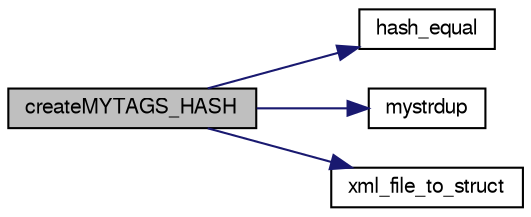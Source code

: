 digraph "createMYTAGS_HASH"
{
  edge [fontname="FreeSans",fontsize="10",labelfontname="FreeSans",labelfontsize="10"];
  node [fontname="FreeSans",fontsize="10",shape=record];
  rankdir="LR";
  Node1 [label="createMYTAGS_HASH",height=0.2,width=0.4,color="black", fillcolor="grey75", style="filled", fontcolor="black"];
  Node1 -> Node2 [color="midnightblue",fontsize="10",style="solid",fontname="FreeSans"];
  Node2 [label="hash_equal",height=0.2,width=0.4,color="black", fillcolor="white", style="filled",URL="$mytags_8c.html#a3334f068b9d5e1552974f9d0545ab035",tooltip="Função que ve se duas keys são iguais. "];
  Node1 -> Node3 [color="midnightblue",fontsize="10",style="solid",fontname="FreeSans"];
  Node3 [label="mystrdup",height=0.2,width=0.4,color="black", fillcolor="white", style="filled",URL="$common_8c.html#aaec695d4d3f73b13b968950d7857116d"];
  Node1 -> Node4 [color="midnightblue",fontsize="10",style="solid",fontname="FreeSans"];
  Node4 [label="xml_file_to_struct",height=0.2,width=0.4,color="black", fillcolor="white", style="filled",URL="$loading_8c.html#a48c0fce05821c32dd2f2295268b628d3",tooltip="Função que (recorrendo à biblioteca libxml2) efetua o parsing de um ficheiro xml. ..."];
}
